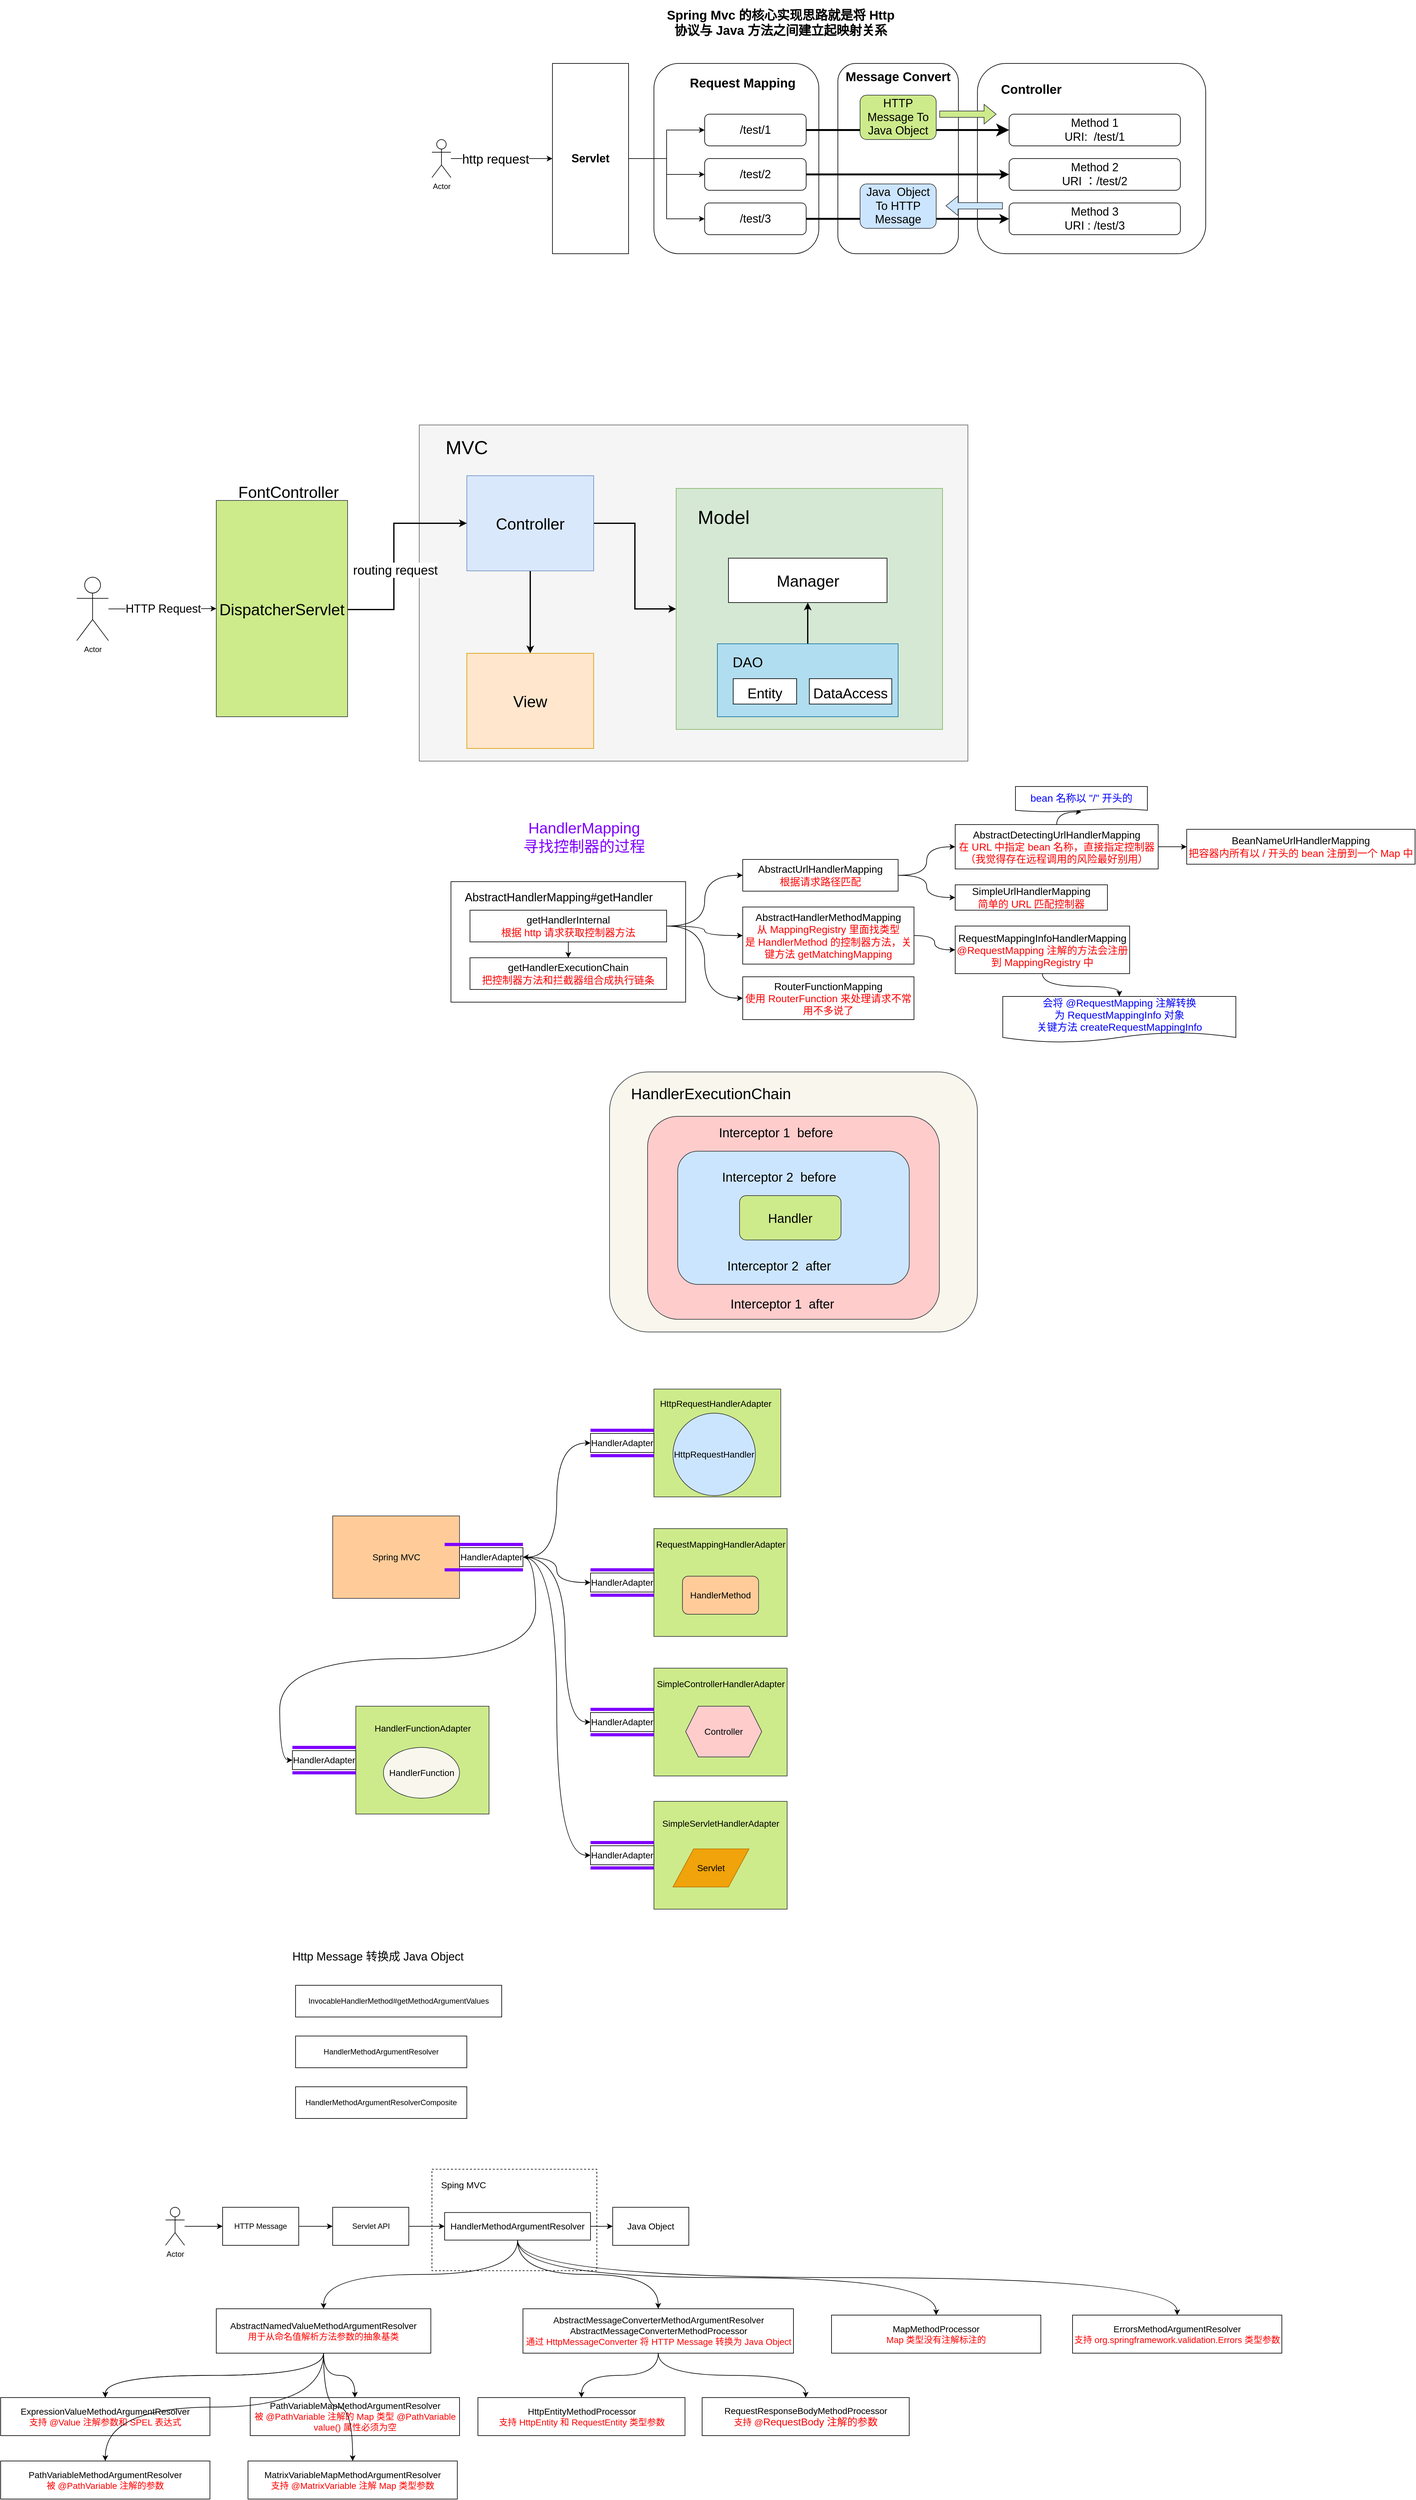 <mxfile version="22.0.8" type="github">
  <diagram name="第 1 页" id="0abql_iOvC0QdY2ZX0is">
    <mxGraphModel dx="2668" dy="525" grid="1" gridSize="10" guides="1" tooltips="1" connect="1" arrows="1" fold="1" page="1" pageScale="1" pageWidth="827" pageHeight="1169" math="0" shadow="0">
      <root>
        <mxCell id="0" />
        <mxCell id="1" parent="0" />
        <mxCell id="Q98ZkcQ8B9xDj1xsU-A5-8" value="" style="rounded=1;whiteSpace=wrap;html=1;fillColor=#f9f7ed;strokeColor=#36393d;" parent="1" vertex="1">
          <mxGeometry x="50" y="1800" width="580" height="410" as="geometry" />
        </mxCell>
        <mxCell id="10Tzt0Tq10bFXuyb6pFD-25" value="" style="rounded=1;whiteSpace=wrap;html=1;" parent="1" vertex="1">
          <mxGeometry x="410" y="210" width="190" height="300" as="geometry" />
        </mxCell>
        <mxCell id="10Tzt0Tq10bFXuyb6pFD-18" value="" style="rounded=1;whiteSpace=wrap;html=1;" parent="1" vertex="1">
          <mxGeometry x="120" y="210" width="260" height="300" as="geometry" />
        </mxCell>
        <mxCell id="10Tzt0Tq10bFXuyb6pFD-2" value="" style="rounded=1;whiteSpace=wrap;html=1;" parent="1" vertex="1">
          <mxGeometry x="630" y="210" width="360" height="300" as="geometry" />
        </mxCell>
        <mxCell id="10Tzt0Tq10bFXuyb6pFD-3" value="&lt;font style=&quot;font-size: 20px;&quot;&gt;&lt;b style=&quot;&quot;&gt;Controller&lt;/b&gt;&lt;/font&gt;" style="text;html=1;strokeColor=none;fillColor=none;align=center;verticalAlign=middle;whiteSpace=wrap;rounded=0;" parent="1" vertex="1">
          <mxGeometry x="670" y="230" width="90" height="40" as="geometry" />
        </mxCell>
        <mxCell id="10Tzt0Tq10bFXuyb6pFD-4" value="&lt;font style=&quot;font-size: 18px;&quot;&gt;Method 1&lt;br&gt;URI:&amp;nbsp; /test/1&lt;br&gt;&lt;/font&gt;" style="rounded=1;whiteSpace=wrap;html=1;" parent="1" vertex="1">
          <mxGeometry x="680" y="290" width="270" height="50" as="geometry" />
        </mxCell>
        <mxCell id="10Tzt0Tq10bFXuyb6pFD-5" value="&lt;font style=&quot;font-size: 18px;&quot;&gt;Method 2&lt;br&gt;URI ：/test/2&lt;br&gt;&lt;/font&gt;" style="rounded=1;whiteSpace=wrap;html=1;" parent="1" vertex="1">
          <mxGeometry x="680" y="360" width="270" height="50" as="geometry" />
        </mxCell>
        <mxCell id="10Tzt0Tq10bFXuyb6pFD-6" value="&lt;font style=&quot;font-size: 18px;&quot;&gt;Method 3&lt;br&gt;URI : /test/3&lt;br&gt;&lt;/font&gt;" style="rounded=1;whiteSpace=wrap;html=1;" parent="1" vertex="1">
          <mxGeometry x="680" y="430" width="270" height="50" as="geometry" />
        </mxCell>
        <mxCell id="10Tzt0Tq10bFXuyb6pFD-12" style="edgeStyle=orthogonalEdgeStyle;rounded=0;orthogonalLoop=1;jettySize=auto;html=1;" parent="1" source="10Tzt0Tq10bFXuyb6pFD-7" target="10Tzt0Tq10bFXuyb6pFD-9" edge="1">
          <mxGeometry relative="1" as="geometry" />
        </mxCell>
        <mxCell id="10Tzt0Tq10bFXuyb6pFD-14" style="edgeStyle=orthogonalEdgeStyle;rounded=0;orthogonalLoop=1;jettySize=auto;html=1;" parent="1" source="10Tzt0Tq10bFXuyb6pFD-7" target="10Tzt0Tq10bFXuyb6pFD-10" edge="1">
          <mxGeometry relative="1" as="geometry" />
        </mxCell>
        <mxCell id="10Tzt0Tq10bFXuyb6pFD-16" style="edgeStyle=orthogonalEdgeStyle;rounded=0;orthogonalLoop=1;jettySize=auto;html=1;entryX=0;entryY=0.5;entryDx=0;entryDy=0;" parent="1" source="10Tzt0Tq10bFXuyb6pFD-7" target="10Tzt0Tq10bFXuyb6pFD-11" edge="1">
          <mxGeometry relative="1" as="geometry" />
        </mxCell>
        <mxCell id="10Tzt0Tq10bFXuyb6pFD-7" value="&lt;font style=&quot;font-size: 18px;&quot;&gt;&lt;b&gt;Servlet&lt;/b&gt;&lt;/font&gt;" style="rounded=0;whiteSpace=wrap;html=1;" parent="1" vertex="1">
          <mxGeometry x="-40" y="210" width="120" height="300" as="geometry" />
        </mxCell>
        <mxCell id="10Tzt0Tq10bFXuyb6pFD-13" style="edgeStyle=orthogonalEdgeStyle;rounded=0;orthogonalLoop=1;jettySize=auto;html=1;endSize=11;strokeWidth=3;" parent="1" source="10Tzt0Tq10bFXuyb6pFD-9" target="10Tzt0Tq10bFXuyb6pFD-4" edge="1">
          <mxGeometry relative="1" as="geometry" />
        </mxCell>
        <mxCell id="10Tzt0Tq10bFXuyb6pFD-9" value="&lt;font style=&quot;font-size: 18px;&quot;&gt;/test/1&lt;/font&gt;" style="rounded=1;whiteSpace=wrap;html=1;" parent="1" vertex="1">
          <mxGeometry x="200" y="290" width="160" height="50" as="geometry" />
        </mxCell>
        <mxCell id="10Tzt0Tq10bFXuyb6pFD-15" style="edgeStyle=orthogonalEdgeStyle;rounded=0;orthogonalLoop=1;jettySize=auto;html=1;strokeWidth=3;" parent="1" source="10Tzt0Tq10bFXuyb6pFD-10" target="10Tzt0Tq10bFXuyb6pFD-5" edge="1">
          <mxGeometry relative="1" as="geometry" />
        </mxCell>
        <mxCell id="10Tzt0Tq10bFXuyb6pFD-10" value="&lt;font style=&quot;font-size: 18px;&quot;&gt;/test/2&lt;/font&gt;" style="rounded=1;whiteSpace=wrap;html=1;" parent="1" vertex="1">
          <mxGeometry x="200" y="360" width="160" height="50" as="geometry" />
        </mxCell>
        <mxCell id="10Tzt0Tq10bFXuyb6pFD-17" style="edgeStyle=orthogonalEdgeStyle;rounded=0;orthogonalLoop=1;jettySize=auto;html=1;strokeWidth=3;" parent="1" source="10Tzt0Tq10bFXuyb6pFD-11" target="10Tzt0Tq10bFXuyb6pFD-6" edge="1">
          <mxGeometry relative="1" as="geometry" />
        </mxCell>
        <mxCell id="10Tzt0Tq10bFXuyb6pFD-11" value="&lt;font style=&quot;font-size: 18px;&quot;&gt;/test/3&lt;/font&gt;" style="rounded=1;whiteSpace=wrap;html=1;" parent="1" vertex="1">
          <mxGeometry x="200" y="430" width="160" height="50" as="geometry" />
        </mxCell>
        <mxCell id="10Tzt0Tq10bFXuyb6pFD-19" value="&lt;font style=&quot;font-size: 20px;&quot;&gt;&lt;b style=&quot;&quot;&gt;Request Mapping&lt;/b&gt;&lt;/font&gt;" style="text;html=1;strokeColor=none;fillColor=none;align=center;verticalAlign=middle;whiteSpace=wrap;rounded=0;" parent="1" vertex="1">
          <mxGeometry x="175" y="220" width="170" height="40" as="geometry" />
        </mxCell>
        <mxCell id="10Tzt0Tq10bFXuyb6pFD-21" style="edgeStyle=orthogonalEdgeStyle;rounded=0;orthogonalLoop=1;jettySize=auto;html=1;" parent="1" source="10Tzt0Tq10bFXuyb6pFD-20" target="10Tzt0Tq10bFXuyb6pFD-7" edge="1">
          <mxGeometry relative="1" as="geometry" />
        </mxCell>
        <mxCell id="10Tzt0Tq10bFXuyb6pFD-22" value="&lt;font style=&quot;font-size: 20px;&quot;&gt;http request&lt;/font&gt;" style="edgeLabel;html=1;align=center;verticalAlign=middle;resizable=0;points=[];" parent="10Tzt0Tq10bFXuyb6pFD-21" vertex="1" connectable="0">
          <mxGeometry x="-0.287" y="-3" relative="1" as="geometry">
            <mxPoint x="13" y="-3" as="offset" />
          </mxGeometry>
        </mxCell>
        <mxCell id="10Tzt0Tq10bFXuyb6pFD-20" value="Actor" style="shape=umlActor;verticalLabelPosition=bottom;verticalAlign=top;html=1;outlineConnect=0;" parent="1" vertex="1">
          <mxGeometry x="-230" y="330" width="30" height="60" as="geometry" />
        </mxCell>
        <mxCell id="10Tzt0Tq10bFXuyb6pFD-23" value="&lt;font style=&quot;font-size: 20px;&quot;&gt;&lt;b style=&quot;&quot;&gt;Spring Mvc 的核心实现思路就是将 Http 协议与 Java 方法之间建立起映射关系&lt;/b&gt;&lt;/font&gt;" style="text;html=1;strokeColor=none;fillColor=none;align=center;verticalAlign=middle;whiteSpace=wrap;rounded=0;" parent="1" vertex="1">
          <mxGeometry x="130" y="110" width="380" height="70" as="geometry" />
        </mxCell>
        <mxCell id="10Tzt0Tq10bFXuyb6pFD-26" value="&lt;font style=&quot;font-size: 20px;&quot;&gt;&lt;b style=&quot;&quot;&gt;Message Convert&lt;/b&gt;&lt;/font&gt;" style="text;html=1;strokeColor=none;fillColor=none;align=center;verticalAlign=middle;whiteSpace=wrap;rounded=0;" parent="1" vertex="1">
          <mxGeometry x="420" y="210" width="170" height="40" as="geometry" />
        </mxCell>
        <mxCell id="10Tzt0Tq10bFXuyb6pFD-29" value="&lt;font style=&quot;font-size: 18px;&quot;&gt;HTTP Message To Java Object&lt;/font&gt;" style="rounded=1;whiteSpace=wrap;html=1;fillColor=#cdeb8b;strokeColor=#36393d;" parent="1" vertex="1">
          <mxGeometry x="445" y="260" width="120" height="70" as="geometry" />
        </mxCell>
        <mxCell id="10Tzt0Tq10bFXuyb6pFD-30" value="&lt;font style=&quot;font-size: 18px;&quot;&gt;Java&amp;nbsp; Object To HTTP Message&lt;/font&gt;" style="rounded=1;whiteSpace=wrap;html=1;fillColor=#cce5ff;strokeColor=#36393d;" parent="1" vertex="1">
          <mxGeometry x="445" y="400" width="120" height="70" as="geometry" />
        </mxCell>
        <mxCell id="10Tzt0Tq10bFXuyb6pFD-31" value="" style="shape=flexArrow;endArrow=classic;html=1;rounded=0;fillColor=#cdeb8b;strokeColor=#36393d;" parent="1" edge="1">
          <mxGeometry width="50" height="50" relative="1" as="geometry">
            <mxPoint x="570" y="290" as="sourcePoint" />
            <mxPoint x="660" y="290" as="targetPoint" />
          </mxGeometry>
        </mxCell>
        <mxCell id="10Tzt0Tq10bFXuyb6pFD-32" value="" style="shape=flexArrow;endArrow=classic;html=1;rounded=0;fillColor=#cce5ff;strokeColor=#36393d;" parent="1" edge="1">
          <mxGeometry width="50" height="50" relative="1" as="geometry">
            <mxPoint x="670" y="434.5" as="sourcePoint" />
            <mxPoint x="580" y="434.5" as="targetPoint" />
          </mxGeometry>
        </mxCell>
        <mxCell id="taZi2zHfxL4B1svhan_J-2" value="" style="rounded=0;whiteSpace=wrap;html=1;fillColor=#f5f5f5;fontColor=#333333;strokeColor=#666666;" parent="1" vertex="1">
          <mxGeometry x="-250" y="780" width="865" height="530" as="geometry" />
        </mxCell>
        <mxCell id="taZi2zHfxL4B1svhan_J-3" style="edgeStyle=orthogonalEdgeStyle;rounded=0;orthogonalLoop=1;jettySize=auto;html=1;fontSize=25;strokeWidth=2;" parent="1" source="taZi2zHfxL4B1svhan_J-5" target="taZi2zHfxL4B1svhan_J-7" edge="1">
          <mxGeometry relative="1" as="geometry" />
        </mxCell>
        <mxCell id="taZi2zHfxL4B1svhan_J-4" style="edgeStyle=orthogonalEdgeStyle;rounded=0;orthogonalLoop=1;jettySize=auto;html=1;exitX=0.5;exitY=1;exitDx=0;exitDy=0;fontSize=25;strokeWidth=2;" parent="1" source="taZi2zHfxL4B1svhan_J-5" target="taZi2zHfxL4B1svhan_J-6" edge="1">
          <mxGeometry relative="1" as="geometry" />
        </mxCell>
        <mxCell id="taZi2zHfxL4B1svhan_J-5" value="&lt;font style=&quot;font-size: 25px;&quot;&gt;Controller&lt;/font&gt;" style="rounded=0;whiteSpace=wrap;html=1;fillColor=#dae8fc;strokeColor=#6c8ebf;" parent="1" vertex="1">
          <mxGeometry x="-175" y="860" width="200" height="150" as="geometry" />
        </mxCell>
        <mxCell id="taZi2zHfxL4B1svhan_J-6" value="&lt;font style=&quot;font-size: 25px;&quot;&gt;View&lt;/font&gt;" style="rounded=0;whiteSpace=wrap;html=1;fillColor=#ffe6cc;strokeColor=#d79b00;" parent="1" vertex="1">
          <mxGeometry x="-175" y="1140" width="200" height="150" as="geometry" />
        </mxCell>
        <mxCell id="taZi2zHfxL4B1svhan_J-7" value="" style="rounded=0;whiteSpace=wrap;html=1;fillColor=#d5e8d4;strokeColor=#82b366;" parent="1" vertex="1">
          <mxGeometry x="155" y="880" width="420" height="380" as="geometry" />
        </mxCell>
        <mxCell id="taZi2zHfxL4B1svhan_J-8" style="edgeStyle=orthogonalEdgeStyle;rounded=0;orthogonalLoop=1;jettySize=auto;html=1;exitX=0.5;exitY=0;exitDx=0;exitDy=0;entryX=0.5;entryY=1;entryDx=0;entryDy=0;fontSize=30;strokeWidth=2;" parent="1" source="taZi2zHfxL4B1svhan_J-9" target="taZi2zHfxL4B1svhan_J-10" edge="1">
          <mxGeometry relative="1" as="geometry" />
        </mxCell>
        <mxCell id="taZi2zHfxL4B1svhan_J-9" value="" style="rounded=0;whiteSpace=wrap;html=1;fontSize=25;fillColor=#b1ddf0;strokeColor=#10739e;" parent="1" vertex="1">
          <mxGeometry x="220" y="1125" width="285" height="115" as="geometry" />
        </mxCell>
        <mxCell id="taZi2zHfxL4B1svhan_J-10" value="Manager" style="rounded=0;whiteSpace=wrap;html=1;fontSize=25;" parent="1" vertex="1">
          <mxGeometry x="237.5" y="990" width="250" height="70" as="geometry" />
        </mxCell>
        <mxCell id="taZi2zHfxL4B1svhan_J-11" value="&lt;font style=&quot;font-size: 30px;&quot;&gt;MVC&lt;/font&gt;" style="text;html=1;strokeColor=none;fillColor=none;align=center;verticalAlign=middle;whiteSpace=wrap;rounded=0;fontSize=25;" parent="1" vertex="1">
          <mxGeometry x="-230" y="790" width="110" height="50" as="geometry" />
        </mxCell>
        <mxCell id="taZi2zHfxL4B1svhan_J-12" value="&lt;font style=&quot;font-size: 30px;&quot;&gt;Model&lt;/font&gt;" style="text;html=1;strokeColor=none;fillColor=none;align=center;verticalAlign=middle;whiteSpace=wrap;rounded=0;fontSize=25;" parent="1" vertex="1">
          <mxGeometry x="175" y="900" width="110" height="50" as="geometry" />
        </mxCell>
        <mxCell id="taZi2zHfxL4B1svhan_J-13" value="&lt;font style=&quot;font-size: 22px;&quot;&gt;Entity&lt;/font&gt;" style="rounded=0;whiteSpace=wrap;html=1;fontSize=30;" parent="1" vertex="1">
          <mxGeometry x="245" y="1180" width="100" height="40" as="geometry" />
        </mxCell>
        <mxCell id="taZi2zHfxL4B1svhan_J-14" value="&lt;font style=&quot;font-size: 22px;&quot;&gt;DataAccess&lt;/font&gt;" style="rounded=0;whiteSpace=wrap;html=1;fontSize=30;" parent="1" vertex="1">
          <mxGeometry x="365" y="1180" width="130" height="40" as="geometry" />
        </mxCell>
        <mxCell id="taZi2zHfxL4B1svhan_J-15" value="DAO" style="text;html=1;strokeColor=none;fillColor=none;align=center;verticalAlign=middle;whiteSpace=wrap;rounded=0;fontSize=22;" parent="1" vertex="1">
          <mxGeometry x="237.5" y="1140" width="60" height="30" as="geometry" />
        </mxCell>
        <mxCell id="taZi2zHfxL4B1svhan_J-17" style="edgeStyle=orthogonalEdgeStyle;rounded=0;orthogonalLoop=1;jettySize=auto;html=1;entryX=0;entryY=0.5;entryDx=0;entryDy=0;strokeWidth=2;" parent="1" source="taZi2zHfxL4B1svhan_J-16" target="taZi2zHfxL4B1svhan_J-5" edge="1">
          <mxGeometry relative="1" as="geometry">
            <Array as="points">
              <mxPoint x="-290" y="1071" />
              <mxPoint x="-290" y="935" />
            </Array>
          </mxGeometry>
        </mxCell>
        <mxCell id="taZi2zHfxL4B1svhan_J-22" value="&lt;font style=&quot;font-size: 20px;&quot;&gt;routing request&lt;/font&gt;" style="edgeLabel;html=1;align=center;verticalAlign=middle;resizable=0;points=[];" parent="taZi2zHfxL4B1svhan_J-17" vertex="1" connectable="0">
          <mxGeometry x="-0.155" y="-2" relative="1" as="geometry">
            <mxPoint y="1" as="offset" />
          </mxGeometry>
        </mxCell>
        <mxCell id="taZi2zHfxL4B1svhan_J-16" value="&lt;font style=&quot;font-size: 25px;&quot;&gt;DispatcherServlet&lt;/font&gt;" style="rounded=0;whiteSpace=wrap;html=1;fillColor=#cdeb8b;strokeColor=#36393d;" parent="1" vertex="1">
          <mxGeometry x="-570" y="899" width="207" height="341" as="geometry" />
        </mxCell>
        <mxCell id="taZi2zHfxL4B1svhan_J-18" value="&lt;font style=&quot;font-size: 25px;&quot;&gt;FontController&lt;/font&gt;" style="text;html=1;strokeColor=none;fillColor=none;align=center;verticalAlign=middle;whiteSpace=wrap;rounded=0;" parent="1" vertex="1">
          <mxGeometry x="-526.5" y="870" width="140" height="30" as="geometry" />
        </mxCell>
        <mxCell id="taZi2zHfxL4B1svhan_J-20" style="edgeStyle=orthogonalEdgeStyle;rounded=0;orthogonalLoop=1;jettySize=auto;html=1;entryX=0;entryY=0.5;entryDx=0;entryDy=0;" parent="1" source="taZi2zHfxL4B1svhan_J-19" target="taZi2zHfxL4B1svhan_J-16" edge="1">
          <mxGeometry relative="1" as="geometry" />
        </mxCell>
        <mxCell id="taZi2zHfxL4B1svhan_J-21" value="&lt;font style=&quot;font-size: 18px;&quot;&gt;HTTP Request&lt;/font&gt;" style="edgeLabel;html=1;align=center;verticalAlign=middle;resizable=0;points=[];" parent="taZi2zHfxL4B1svhan_J-20" vertex="1" connectable="0">
          <mxGeometry x="-0.26" y="1" relative="1" as="geometry">
            <mxPoint x="23" y="1" as="offset" />
          </mxGeometry>
        </mxCell>
        <mxCell id="taZi2zHfxL4B1svhan_J-19" value="Actor" style="shape=umlActor;verticalLabelPosition=bottom;verticalAlign=top;html=1;outlineConnect=0;" parent="1" vertex="1">
          <mxGeometry x="-790" y="1020" width="50" height="100" as="geometry" />
        </mxCell>
        <mxCell id="3lszufqdUvXLjo91GpNb-1" value="" style="rounded=0;whiteSpace=wrap;html=1;" parent="1" vertex="1">
          <mxGeometry x="-200" y="1500" width="370" height="190" as="geometry" />
        </mxCell>
        <mxCell id="3lszufqdUvXLjo91GpNb-7" value="" style="edgeStyle=orthogonalEdgeStyle;orthogonalLoop=1;jettySize=auto;html=1;entryX=0;entryY=0.5;entryDx=0;entryDy=0;curved=1;" parent="1" source="3lszufqdUvXLjo91GpNb-2" target="3lszufqdUvXLjo91GpNb-6" edge="1">
          <mxGeometry relative="1" as="geometry" />
        </mxCell>
        <mxCell id="3lszufqdUvXLjo91GpNb-19" style="edgeStyle=orthogonalEdgeStyle;orthogonalLoop=1;jettySize=auto;html=1;entryX=0;entryY=0.5;entryDx=0;entryDy=0;curved=1;" parent="1" source="3lszufqdUvXLjo91GpNb-2" target="3lszufqdUvXLjo91GpNb-18" edge="1">
          <mxGeometry relative="1" as="geometry" />
        </mxCell>
        <mxCell id="3lszufqdUvXLjo91GpNb-26" style="edgeStyle=orthogonalEdgeStyle;orthogonalLoop=1;jettySize=auto;html=1;entryX=0;entryY=0.5;entryDx=0;entryDy=0;curved=1;" parent="1" source="3lszufqdUvXLjo91GpNb-2" target="3lszufqdUvXLjo91GpNb-25" edge="1">
          <mxGeometry relative="1" as="geometry" />
        </mxCell>
        <mxCell id="3lszufqdUvXLjo91GpNb-27" style="edgeStyle=orthogonalEdgeStyle;rounded=0;orthogonalLoop=1;jettySize=auto;html=1;entryX=0.5;entryY=0;entryDx=0;entryDy=0;" parent="1" source="3lszufqdUvXLjo91GpNb-2" target="3lszufqdUvXLjo91GpNb-3" edge="1">
          <mxGeometry relative="1" as="geometry" />
        </mxCell>
        <mxCell id="3lszufqdUvXLjo91GpNb-2" value="&lt;font style=&quot;font-size: 16px;&quot;&gt;getHandlerInternal&lt;br&gt;&lt;font color=&quot;#ff0000&quot;&gt;根据 http 请求获取控制器方法&lt;/font&gt;&lt;/font&gt;" style="rounded=0;whiteSpace=wrap;html=1;" parent="1" vertex="1">
          <mxGeometry x="-170" y="1545" width="310" height="50" as="geometry" />
        </mxCell>
        <mxCell id="3lszufqdUvXLjo91GpNb-3" value="&lt;font style=&quot;font-size: 16px;&quot;&gt;getHandlerExecutionChain&lt;br&gt;&lt;font color=&quot;#ff0000&quot;&gt;把控制器方法和拦截器组合成执行链条&lt;/font&gt;&lt;/font&gt;" style="rounded=0;whiteSpace=wrap;html=1;" parent="1" vertex="1">
          <mxGeometry x="-170" y="1620" width="310" height="50" as="geometry" />
        </mxCell>
        <mxCell id="3lszufqdUvXLjo91GpNb-4" value="&lt;font style=&quot;font-size: 18px;&quot;&gt;AbstractHandlerMapping#getHandler&lt;/font&gt;" style="text;html=1;strokeColor=none;fillColor=none;align=center;verticalAlign=middle;whiteSpace=wrap;rounded=0;" parent="1" vertex="1">
          <mxGeometry x="-190" y="1510" width="320" height="30" as="geometry" />
        </mxCell>
        <mxCell id="3lszufqdUvXLjo91GpNb-13" style="edgeStyle=orthogonalEdgeStyle;orthogonalLoop=1;jettySize=auto;html=1;entryX=0;entryY=0.5;entryDx=0;entryDy=0;curved=1;" parent="1" source="3lszufqdUvXLjo91GpNb-6" target="3lszufqdUvXLjo91GpNb-9" edge="1">
          <mxGeometry relative="1" as="geometry">
            <mxPoint x="565" y="1420" as="targetPoint" />
          </mxGeometry>
        </mxCell>
        <mxCell id="3lszufqdUvXLjo91GpNb-17" style="edgeStyle=orthogonalEdgeStyle;orthogonalLoop=1;jettySize=auto;html=1;entryX=0;entryY=0.5;entryDx=0;entryDy=0;exitX=1;exitY=0.5;exitDx=0;exitDy=0;curved=1;" parent="1" source="3lszufqdUvXLjo91GpNb-6" target="3lszufqdUvXLjo91GpNb-16" edge="1">
          <mxGeometry relative="1" as="geometry">
            <mxPoint x="575" y="1500" as="targetPoint" />
          </mxGeometry>
        </mxCell>
        <mxCell id="3lszufqdUvXLjo91GpNb-6" value="&lt;font style=&quot;&quot;&gt;&lt;font style=&quot;font-size: 16px;&quot;&gt;AbstractUrlHandlerMapping&lt;br&gt;&lt;font color=&quot;#ff0000&quot;&gt;根据请求路径匹配&lt;/font&gt;&lt;/font&gt;&lt;br&gt;&lt;/font&gt;" style="whiteSpace=wrap;html=1;rounded=0;" parent="1" vertex="1">
          <mxGeometry x="260" y="1465" width="245" height="50" as="geometry" />
        </mxCell>
        <mxCell id="3lszufqdUvXLjo91GpNb-12" value="" style="edgeStyle=orthogonalEdgeStyle;orthogonalLoop=1;jettySize=auto;html=1;curved=1;" parent="1" source="3lszufqdUvXLjo91GpNb-9" target="3lszufqdUvXLjo91GpNb-11" edge="1">
          <mxGeometry relative="1" as="geometry" />
        </mxCell>
        <mxCell id="3lszufqdUvXLjo91GpNb-15" value="" style="edgeStyle=orthogonalEdgeStyle;rounded=0;orthogonalLoop=1;jettySize=auto;html=1;" parent="1" source="3lszufqdUvXLjo91GpNb-9" target="3lszufqdUvXLjo91GpNb-14" edge="1">
          <mxGeometry relative="1" as="geometry" />
        </mxCell>
        <mxCell id="3lszufqdUvXLjo91GpNb-9" value="&lt;font style=&quot;&quot;&gt;&lt;font style=&quot;font-size: 16px;&quot;&gt;&lt;font style=&quot;&quot;&gt;AbstractDetectingUrlHandlerMapping&lt;br&gt;&lt;/font&gt;&lt;font color=&quot;#ff0000&quot; style=&quot;&quot;&gt;在 URL 中指定 bean 名称，直接指定控制器（我觉得存在远程调用的风险最好别用）&lt;/font&gt;&lt;/font&gt;&lt;br&gt;&lt;/font&gt;" style="whiteSpace=wrap;html=1;rounded=0;" parent="1" vertex="1">
          <mxGeometry x="595" y="1410" width="320" height="70" as="geometry" />
        </mxCell>
        <mxCell id="3lszufqdUvXLjo91GpNb-11" value="&lt;font color=&quot;#0000ff&quot; style=&quot;font-size: 16px;&quot;&gt;bean 名称以 &quot;/&quot; 开头的&lt;/font&gt;" style="shape=document;whiteSpace=wrap;html=1;boundedLbl=1;rounded=0;size=0.125;" parent="1" vertex="1">
          <mxGeometry x="690" y="1350" width="208" height="40" as="geometry" />
        </mxCell>
        <mxCell id="3lszufqdUvXLjo91GpNb-14" value="&lt;font style=&quot;&quot;&gt;&lt;font style=&quot;font-size: 16px;&quot;&gt;&lt;font style=&quot;&quot;&gt;BeanNameUrlHandlerMapping&lt;br&gt;&lt;/font&gt;&lt;font color=&quot;#ff0000&quot;&gt;把容器内所有以 / 开头的 bean 注册到一个 Map 中&lt;/font&gt;&lt;/font&gt;&lt;br&gt;&lt;/font&gt;" style="whiteSpace=wrap;html=1;rounded=0;" parent="1" vertex="1">
          <mxGeometry x="960" y="1417.5" width="360" height="55" as="geometry" />
        </mxCell>
        <mxCell id="3lszufqdUvXLjo91GpNb-16" value="&lt;font style=&quot;&quot;&gt;&lt;font style=&quot;font-size: 16px;&quot;&gt;&lt;font style=&quot;&quot;&gt;SimpleUrlHandlerMapping&lt;br&gt;&lt;/font&gt;&lt;font color=&quot;#ff0000&quot;&gt;简单的 URL 匹配控制器&lt;/font&gt;&lt;/font&gt;&lt;br&gt;&lt;/font&gt;" style="whiteSpace=wrap;html=1;rounded=0;" parent="1" vertex="1">
          <mxGeometry x="595" y="1505" width="240" height="40" as="geometry" />
        </mxCell>
        <mxCell id="3lszufqdUvXLjo91GpNb-22" style="edgeStyle=orthogonalEdgeStyle;orthogonalLoop=1;jettySize=auto;html=1;entryX=0;entryY=0.5;entryDx=0;entryDy=0;curved=1;" parent="1" source="3lszufqdUvXLjo91GpNb-18" target="3lszufqdUvXLjo91GpNb-21" edge="1">
          <mxGeometry relative="1" as="geometry">
            <mxPoint x="575" y="1597.5" as="targetPoint" />
          </mxGeometry>
        </mxCell>
        <mxCell id="3lszufqdUvXLjo91GpNb-18" value="&lt;font style=&quot;font-size: 16px;&quot;&gt;&lt;font style=&quot;&quot;&gt;&lt;font style=&quot;&quot;&gt;&lt;font style=&quot;&quot;&gt;AbstractHandlerMethodMapping&lt;br&gt;&lt;/font&gt;&lt;font style=&quot;&quot; color=&quot;#ff0000&quot;&gt;从&amp;nbsp;MappingRegistry 里面找类型是&amp;nbsp;&lt;/font&gt;&lt;/font&gt;&lt;font style=&quot;&quot; color=&quot;#ff0000&quot;&gt;HandlerMethod 的控制器方法，关键方法&amp;nbsp;&lt;/font&gt;&lt;/font&gt;&lt;font color=&quot;#ff0000&quot;&gt;getMatchingMapping&lt;/font&gt;&lt;/font&gt;" style="whiteSpace=wrap;html=1;rounded=0;" parent="1" vertex="1">
          <mxGeometry x="260" y="1540" width="270" height="90" as="geometry" />
        </mxCell>
        <mxCell id="3lszufqdUvXLjo91GpNb-24" value="" style="edgeStyle=orthogonalEdgeStyle;orthogonalLoop=1;jettySize=auto;html=1;curved=1;" parent="1" source="3lszufqdUvXLjo91GpNb-21" target="3lszufqdUvXLjo91GpNb-23" edge="1">
          <mxGeometry relative="1" as="geometry" />
        </mxCell>
        <mxCell id="3lszufqdUvXLjo91GpNb-21" value="&lt;font style=&quot;&quot;&gt;&lt;font style=&quot;font-size: 16px;&quot;&gt;&lt;font style=&quot;&quot;&gt;RequestMappingInfoHandlerMapping&lt;br&gt;&lt;/font&gt;&lt;font color=&quot;#ff0000&quot;&gt;@RequestMapping 注解的方法会注册到&amp;nbsp;MappingRegistry 中&lt;/font&gt;&lt;/font&gt;&lt;br&gt;&lt;/font&gt;" style="whiteSpace=wrap;html=1;rounded=0;" parent="1" vertex="1">
          <mxGeometry x="595" y="1570" width="275" height="75" as="geometry" />
        </mxCell>
        <mxCell id="3lszufqdUvXLjo91GpNb-23" value="&lt;font color=&quot;#0000ff&quot;&gt;&lt;font style=&quot;font-size: 16px;&quot;&gt;会将&amp;nbsp;@RequestMapping 注解转换为&amp;nbsp;RequestMappingInfo 对象&lt;br&gt;关键方法&amp;nbsp;&lt;/font&gt;&lt;font style=&quot;font-size: 16px;&quot;&gt;createRequestMappingInfo&lt;/font&gt;&lt;/font&gt;" style="shape=document;whiteSpace=wrap;html=1;boundedLbl=1;rounded=0;size=0.216;" parent="1" vertex="1">
          <mxGeometry x="670" y="1681" width="367.5" height="72.5" as="geometry" />
        </mxCell>
        <mxCell id="3lszufqdUvXLjo91GpNb-25" value="&lt;font style=&quot;font-size: 16px;&quot;&gt;RouterFunctionMapping&lt;br&gt;&lt;font color=&quot;#ff0000&quot;&gt;使用&amp;nbsp;RouterFunction 来处理请求不常用不多说了&lt;/font&gt;&lt;br&gt;&lt;/font&gt;" style="whiteSpace=wrap;html=1;rounded=0;" parent="1" vertex="1">
          <mxGeometry x="260" y="1650" width="270" height="67.5" as="geometry" />
        </mxCell>
        <mxCell id="3lszufqdUvXLjo91GpNb-28" value="&lt;font color=&quot;#7f00ff&quot; style=&quot;font-size: 24px;&quot;&gt;HandlerMapping &lt;br&gt;寻找控制器的过程&lt;/font&gt;" style="text;html=1;strokeColor=none;fillColor=none;align=center;verticalAlign=middle;whiteSpace=wrap;rounded=0;" parent="1" vertex="1">
          <mxGeometry x="-120" y="1400" width="260" height="60" as="geometry" />
        </mxCell>
        <mxCell id="Q98ZkcQ8B9xDj1xsU-A5-1" value="" style="rounded=1;whiteSpace=wrap;html=1;fillColor=#ffcccc;strokeColor=#36393d;" parent="1" vertex="1">
          <mxGeometry x="110" y="1870" width="460" height="320" as="geometry" />
        </mxCell>
        <mxCell id="Q98ZkcQ8B9xDj1xsU-A5-2" value="" style="rounded=1;whiteSpace=wrap;html=1;fillColor=#cce5ff;strokeColor=#36393d;" parent="1" vertex="1">
          <mxGeometry x="157.5" y="1925" width="365" height="210" as="geometry" />
        </mxCell>
        <mxCell id="Q98ZkcQ8B9xDj1xsU-A5-3" value="&lt;font style=&quot;font-size: 20px;&quot;&gt;Handler&lt;/font&gt;" style="rounded=1;whiteSpace=wrap;html=1;fillColor=#cdeb8b;strokeColor=#36393d;" parent="1" vertex="1">
          <mxGeometry x="255" y="1995" width="160" height="70" as="geometry" />
        </mxCell>
        <mxCell id="Q98ZkcQ8B9xDj1xsU-A5-4" value="&lt;font style=&quot;font-size: 20px;&quot;&gt;Interceptor 2&amp;nbsp; before&lt;/font&gt;" style="text;html=1;strokeColor=none;fillColor=none;align=center;verticalAlign=middle;whiteSpace=wrap;rounded=0;" parent="1" vertex="1">
          <mxGeometry x="215" y="1950" width="205" height="30" as="geometry" />
        </mxCell>
        <mxCell id="Q98ZkcQ8B9xDj1xsU-A5-5" value="&lt;font style=&quot;font-size: 20px;&quot;&gt;Interceptor 2&amp;nbsp; after&lt;/font&gt;" style="text;html=1;strokeColor=none;fillColor=none;align=center;verticalAlign=middle;whiteSpace=wrap;rounded=0;" parent="1" vertex="1">
          <mxGeometry x="215" y="2090" width="205" height="30" as="geometry" />
        </mxCell>
        <mxCell id="Q98ZkcQ8B9xDj1xsU-A5-6" value="&lt;font style=&quot;font-size: 20px;&quot;&gt;Interceptor 1&amp;nbsp; before&lt;/font&gt;" style="text;html=1;strokeColor=none;fillColor=none;align=center;verticalAlign=middle;whiteSpace=wrap;rounded=0;" parent="1" vertex="1">
          <mxGeometry x="210" y="1880" width="205" height="30" as="geometry" />
        </mxCell>
        <mxCell id="Q98ZkcQ8B9xDj1xsU-A5-7" value="&lt;font style=&quot;font-size: 20px;&quot;&gt;Interceptor 1&amp;nbsp; after&lt;/font&gt;" style="text;html=1;strokeColor=none;fillColor=none;align=center;verticalAlign=middle;whiteSpace=wrap;rounded=0;" parent="1" vertex="1">
          <mxGeometry x="220" y="2150" width="205" height="30" as="geometry" />
        </mxCell>
        <mxCell id="Q98ZkcQ8B9xDj1xsU-A5-9" value="&lt;font style=&quot;font-size: 24px;&quot;&gt;HandlerExecutionChain&lt;/font&gt;" style="text;html=1;strokeColor=none;fillColor=none;align=center;verticalAlign=middle;whiteSpace=wrap;rounded=0;" parent="1" vertex="1">
          <mxGeometry x="90" y="1810" width="240" height="50" as="geometry" />
        </mxCell>
        <mxCell id="3CwiVeuf_U36mDHTG-8X-5" value="&lt;font style=&quot;font-size: 14px;&quot;&gt;Spring MVC&lt;/font&gt;" style="rounded=0;whiteSpace=wrap;html=1;fillColor=#ffcc99;strokeColor=#36393d;" parent="1" vertex="1">
          <mxGeometry x="-386.5" y="2500" width="200" height="130" as="geometry" />
        </mxCell>
        <mxCell id="3CwiVeuf_U36mDHTG-8X-7" value="" style="line;strokeWidth=5;html=1;strokeColor=#7F00FF;" parent="1" vertex="1">
          <mxGeometry x="-210" y="2540" width="123.5" height="10" as="geometry" />
        </mxCell>
        <mxCell id="3CwiVeuf_U36mDHTG-8X-8" value="" style="line;strokeWidth=5;html=1;strokeColor=#7F00FF;" parent="1" vertex="1">
          <mxGeometry x="-210" y="2580" width="123.5" height="10" as="geometry" />
        </mxCell>
        <mxCell id="3CwiVeuf_U36mDHTG-8X-16" style="edgeStyle=orthogonalEdgeStyle;orthogonalLoop=1;jettySize=auto;html=1;entryX=0;entryY=0.5;entryDx=0;entryDy=0;startArrow=classic;startFill=1;curved=1;" parent="1" source="3CwiVeuf_U36mDHTG-8X-9" target="3CwiVeuf_U36mDHTG-8X-15" edge="1">
          <mxGeometry relative="1" as="geometry" />
        </mxCell>
        <mxCell id="3CwiVeuf_U36mDHTG-8X-25" style="edgeStyle=orthogonalEdgeStyle;orthogonalLoop=1;jettySize=auto;html=1;entryX=0;entryY=0.5;entryDx=0;entryDy=0;curved=1;" parent="1" source="3CwiVeuf_U36mDHTG-8X-9" target="3CwiVeuf_U36mDHTG-8X-22" edge="1">
          <mxGeometry relative="1" as="geometry" />
        </mxCell>
        <mxCell id="3CwiVeuf_U36mDHTG-8X-34" style="edgeStyle=orthogonalEdgeStyle;orthogonalLoop=1;jettySize=auto;html=1;entryX=0;entryY=0.5;entryDx=0;entryDy=0;curved=1;" parent="1" source="3CwiVeuf_U36mDHTG-8X-9" target="3CwiVeuf_U36mDHTG-8X-30" edge="1">
          <mxGeometry relative="1" as="geometry">
            <Array as="points">
              <mxPoint x="-20" y="2565" />
              <mxPoint x="-20" y="2825" />
            </Array>
          </mxGeometry>
        </mxCell>
        <mxCell id="3CwiVeuf_U36mDHTG-8X-44" style="edgeStyle=orthogonalEdgeStyle;orthogonalLoop=1;jettySize=auto;html=1;entryX=0;entryY=0.5;entryDx=0;entryDy=0;curved=1;" parent="1" source="3CwiVeuf_U36mDHTG-8X-9" target="3CwiVeuf_U36mDHTG-8X-39" edge="1">
          <mxGeometry relative="1" as="geometry" />
        </mxCell>
        <mxCell id="3CwiVeuf_U36mDHTG-8X-53" style="edgeStyle=orthogonalEdgeStyle;orthogonalLoop=1;jettySize=auto;html=1;entryX=0;entryY=0.5;entryDx=0;entryDy=0;exitX=1;exitY=0.5;exitDx=0;exitDy=0;curved=1;" parent="1" source="3CwiVeuf_U36mDHTG-8X-9" target="3CwiVeuf_U36mDHTG-8X-49" edge="1">
          <mxGeometry relative="1" as="geometry" />
        </mxCell>
        <mxCell id="3CwiVeuf_U36mDHTG-8X-9" value="&lt;font style=&quot;font-size: 14px;&quot;&gt;HandlerAdapter&lt;/font&gt;" style="rounded=0;whiteSpace=wrap;html=1;" parent="1" vertex="1">
          <mxGeometry x="-186.5" y="2550" width="100" height="30" as="geometry" />
        </mxCell>
        <mxCell id="3CwiVeuf_U36mDHTG-8X-10" value="" style="rounded=0;whiteSpace=wrap;html=1;fillColor=#cdeb8b;strokeColor=#36393d;" parent="1" vertex="1">
          <mxGeometry x="120" y="2300" width="200" height="170" as="geometry" />
        </mxCell>
        <mxCell id="3CwiVeuf_U36mDHTG-8X-11" value="&lt;font style=&quot;font-size: 14px;&quot;&gt;HttpRequestHandler&lt;/font&gt;" style="ellipse;whiteSpace=wrap;html=1;aspect=fixed;fillColor=#cce5ff;strokeColor=#36393d;" parent="1" vertex="1">
          <mxGeometry x="150" y="2338" width="130" height="130" as="geometry" />
        </mxCell>
        <mxCell id="3CwiVeuf_U36mDHTG-8X-12" value="&lt;font style=&quot;font-size: 14px;&quot;&gt;HttpRequestHandlerAdapter&lt;/font&gt;" style="text;html=1;strokeColor=none;fillColor=none;align=center;verticalAlign=middle;whiteSpace=wrap;rounded=0;" parent="1" vertex="1">
          <mxGeometry x="130" y="2308" width="175" height="30" as="geometry" />
        </mxCell>
        <mxCell id="3CwiVeuf_U36mDHTG-8X-13" value="" style="line;strokeWidth=5;html=1;strokeColor=#7F00FF;" parent="1" vertex="1">
          <mxGeometry x="20" y="2360" width="100" height="10" as="geometry" />
        </mxCell>
        <mxCell id="3CwiVeuf_U36mDHTG-8X-14" value="" style="line;strokeWidth=5;html=1;strokeColor=#7F00FF;" parent="1" vertex="1">
          <mxGeometry x="20" y="2400" width="100" height="10" as="geometry" />
        </mxCell>
        <mxCell id="3CwiVeuf_U36mDHTG-8X-15" value="&lt;font style=&quot;font-size: 14px;&quot;&gt;HandlerAdapter&lt;/font&gt;" style="rounded=0;whiteSpace=wrap;html=1;" parent="1" vertex="1">
          <mxGeometry x="20" y="2370" width="100" height="30" as="geometry" />
        </mxCell>
        <mxCell id="3CwiVeuf_U36mDHTG-8X-17" value="" style="rounded=0;whiteSpace=wrap;html=1;fillColor=#cdeb8b;strokeColor=#36393d;" parent="1" vertex="1">
          <mxGeometry x="120" y="2520" width="210" height="170" as="geometry" />
        </mxCell>
        <mxCell id="3CwiVeuf_U36mDHTG-8X-19" value="&lt;font style=&quot;font-size: 14px;&quot;&gt;RequestMappingHandlerAdapter&lt;/font&gt;" style="text;html=1;strokeColor=none;fillColor=none;align=center;verticalAlign=middle;whiteSpace=wrap;rounded=0;" parent="1" vertex="1">
          <mxGeometry x="137.5" y="2530" width="175" height="30" as="geometry" />
        </mxCell>
        <mxCell id="3CwiVeuf_U36mDHTG-8X-20" value="" style="line;strokeWidth=5;html=1;strokeColor=#7F00FF;" parent="1" vertex="1">
          <mxGeometry x="20" y="2580" width="100" height="10" as="geometry" />
        </mxCell>
        <mxCell id="3CwiVeuf_U36mDHTG-8X-21" value="" style="line;strokeWidth=5;html=1;strokeColor=#7F00FF;" parent="1" vertex="1">
          <mxGeometry x="20" y="2620" width="100" height="10" as="geometry" />
        </mxCell>
        <mxCell id="3CwiVeuf_U36mDHTG-8X-22" value="&lt;font style=&quot;font-size: 14px;&quot;&gt;HandlerAdapter&lt;/font&gt;" style="rounded=0;whiteSpace=wrap;html=1;" parent="1" vertex="1">
          <mxGeometry x="20" y="2590" width="100" height="30" as="geometry" />
        </mxCell>
        <mxCell id="3CwiVeuf_U36mDHTG-8X-24" value="&lt;font style=&quot;font-size: 14px;&quot;&gt;HandlerMethod&lt;/font&gt;" style="rounded=1;whiteSpace=wrap;html=1;fillColor=#ffcc99;strokeColor=#36393d;" parent="1" vertex="1">
          <mxGeometry x="165" y="2595" width="120" height="60" as="geometry" />
        </mxCell>
        <mxCell id="3CwiVeuf_U36mDHTG-8X-26" value="" style="rounded=0;whiteSpace=wrap;html=1;fillColor=#cdeb8b;strokeColor=#36393d;" parent="1" vertex="1">
          <mxGeometry x="120" y="2740" width="210" height="170" as="geometry" />
        </mxCell>
        <mxCell id="3CwiVeuf_U36mDHTG-8X-27" value="&lt;font style=&quot;font-size: 14px;&quot;&gt;SimpleControllerHandlerAdapter&lt;/font&gt;" style="text;html=1;strokeColor=none;fillColor=none;align=center;verticalAlign=middle;whiteSpace=wrap;rounded=0;" parent="1" vertex="1">
          <mxGeometry x="127.5" y="2750" width="195" height="30" as="geometry" />
        </mxCell>
        <mxCell id="3CwiVeuf_U36mDHTG-8X-28" value="" style="line;strokeWidth=5;html=1;strokeColor=#7F00FF;" parent="1" vertex="1">
          <mxGeometry x="20" y="2800" width="100" height="10" as="geometry" />
        </mxCell>
        <mxCell id="3CwiVeuf_U36mDHTG-8X-29" value="" style="line;strokeWidth=5;html=1;strokeColor=#7F00FF;" parent="1" vertex="1">
          <mxGeometry x="20" y="2840" width="100" height="10" as="geometry" />
        </mxCell>
        <mxCell id="3CwiVeuf_U36mDHTG-8X-30" value="&lt;font style=&quot;font-size: 14px;&quot;&gt;HandlerAdapter&lt;/font&gt;" style="rounded=0;whiteSpace=wrap;html=1;" parent="1" vertex="1">
          <mxGeometry x="20" y="2810" width="100" height="30" as="geometry" />
        </mxCell>
        <mxCell id="3CwiVeuf_U36mDHTG-8X-35" value="" style="rounded=0;whiteSpace=wrap;html=1;fillColor=#cdeb8b;strokeColor=#36393d;" parent="1" vertex="1">
          <mxGeometry x="120" y="2950" width="210" height="170" as="geometry" />
        </mxCell>
        <mxCell id="3CwiVeuf_U36mDHTG-8X-36" value="&lt;font style=&quot;font-size: 14px;&quot;&gt;SimpleServletHandlerAdapter&lt;/font&gt;" style="text;html=1;strokeColor=none;fillColor=none;align=center;verticalAlign=middle;whiteSpace=wrap;rounded=0;" parent="1" vertex="1">
          <mxGeometry x="137.5" y="2970" width="175" height="30" as="geometry" />
        </mxCell>
        <mxCell id="3CwiVeuf_U36mDHTG-8X-37" value="" style="line;strokeWidth=5;html=1;strokeColor=#7F00FF;" parent="1" vertex="1">
          <mxGeometry x="20" y="3010" width="100" height="10" as="geometry" />
        </mxCell>
        <mxCell id="3CwiVeuf_U36mDHTG-8X-38" value="" style="line;strokeWidth=5;html=1;strokeColor=#7F00FF;" parent="1" vertex="1">
          <mxGeometry x="20" y="3050" width="100" height="10" as="geometry" />
        </mxCell>
        <mxCell id="3CwiVeuf_U36mDHTG-8X-39" value="&lt;font style=&quot;font-size: 14px;&quot;&gt;HandlerAdapter&lt;/font&gt;" style="rounded=0;whiteSpace=wrap;html=1;" parent="1" vertex="1">
          <mxGeometry x="20" y="3020" width="100" height="30" as="geometry" />
        </mxCell>
        <mxCell id="3CwiVeuf_U36mDHTG-8X-41" value="&lt;font style=&quot;font-size: 14px;&quot;&gt;Servlet&lt;/font&gt;" style="shape=parallelogram;perimeter=parallelogramPerimeter;whiteSpace=wrap;html=1;fixedSize=1;fillColor=#f0a30a;fontColor=#000000;strokeColor=#BD7000;size=32.5;" parent="1" vertex="1">
          <mxGeometry x="150" y="3025" width="120" height="60" as="geometry" />
        </mxCell>
        <mxCell id="3CwiVeuf_U36mDHTG-8X-42" value="&lt;font style=&quot;font-size: 14px;&quot;&gt;Controller&lt;/font&gt;" style="shape=hexagon;perimeter=hexagonPerimeter2;whiteSpace=wrap;html=1;fixedSize=1;fillColor=#ffcccc;strokeColor=#36393d;" parent="1" vertex="1">
          <mxGeometry x="170" y="2800" width="120" height="80" as="geometry" />
        </mxCell>
        <mxCell id="3CwiVeuf_U36mDHTG-8X-45" value="" style="rounded=0;whiteSpace=wrap;html=1;fillColor=#cdeb8b;strokeColor=#36393d;" parent="1" vertex="1">
          <mxGeometry x="-350" y="2800" width="210" height="170" as="geometry" />
        </mxCell>
        <mxCell id="3CwiVeuf_U36mDHTG-8X-46" value="&lt;font style=&quot;font-size: 14px;&quot;&gt;HandlerFunctionAdapter&lt;/font&gt;" style="text;html=1;strokeColor=none;fillColor=none;align=center;verticalAlign=middle;whiteSpace=wrap;rounded=0;" parent="1" vertex="1">
          <mxGeometry x="-332.5" y="2820" width="175" height="30" as="geometry" />
        </mxCell>
        <mxCell id="3CwiVeuf_U36mDHTG-8X-47" value="" style="line;strokeWidth=5;html=1;strokeColor=#7F00FF;" parent="1" vertex="1">
          <mxGeometry x="-450" y="2860" width="100" height="10" as="geometry" />
        </mxCell>
        <mxCell id="3CwiVeuf_U36mDHTG-8X-48" value="" style="line;strokeWidth=5;html=1;strokeColor=#7F00FF;" parent="1" vertex="1">
          <mxGeometry x="-450" y="2900" width="100" height="10" as="geometry" />
        </mxCell>
        <mxCell id="3CwiVeuf_U36mDHTG-8X-49" value="&lt;font style=&quot;font-size: 14px;&quot;&gt;HandlerAdapter&lt;/font&gt;" style="rounded=0;whiteSpace=wrap;html=1;" parent="1" vertex="1">
          <mxGeometry x="-450" y="2870" width="100" height="30" as="geometry" />
        </mxCell>
        <mxCell id="3CwiVeuf_U36mDHTG-8X-51" value="&lt;font style=&quot;font-size: 14px;&quot;&gt;HandlerFunction&lt;/font&gt;" style="ellipse;whiteSpace=wrap;html=1;fillColor=#f9f7ed;strokeColor=#36393d;" parent="1" vertex="1">
          <mxGeometry x="-306.5" y="2865" width="120" height="80" as="geometry" />
        </mxCell>
        <mxCell id="_K4YShypGptqXT68-Soc-1" value="HandlerMethodArgumentResolverComposite" style="rounded=0;whiteSpace=wrap;html=1;" parent="1" vertex="1">
          <mxGeometry x="-445" y="3400" width="270" height="50" as="geometry" />
        </mxCell>
        <mxCell id="_K4YShypGptqXT68-Soc-2" value="HandlerMethodArgumentResolver" style="rounded=0;whiteSpace=wrap;html=1;" parent="1" vertex="1">
          <mxGeometry x="-445" y="3320" width="270" height="50" as="geometry" />
        </mxCell>
        <mxCell id="_K4YShypGptqXT68-Soc-3" value="InvocableHandlerMethod#getMethodArgumentValues" style="rounded=0;whiteSpace=wrap;html=1;" parent="1" vertex="1">
          <mxGeometry x="-445" y="3240" width="325" height="50" as="geometry" />
        </mxCell>
        <mxCell id="_K4YShypGptqXT68-Soc-4" value="&lt;font style=&quot;font-size: 18px;&quot;&gt;Http Message 转换成 Java Object&lt;/font&gt;" style="text;html=1;strokeColor=none;fillColor=none;align=center;verticalAlign=middle;whiteSpace=wrap;rounded=0;" parent="1" vertex="1">
          <mxGeometry x="-460" y="3170" width="290" height="50" as="geometry" />
        </mxCell>
        <mxCell id="_K4YShypGptqXT68-Soc-15" style="edgeStyle=orthogonalEdgeStyle;rounded=0;orthogonalLoop=1;jettySize=auto;html=1;" parent="1" source="_K4YShypGptqXT68-Soc-5" target="_K4YShypGptqXT68-Soc-6" edge="1">
          <mxGeometry relative="1" as="geometry" />
        </mxCell>
        <mxCell id="_K4YShypGptqXT68-Soc-5" value="Actor" style="shape=umlActor;verticalLabelPosition=bottom;verticalAlign=top;html=1;outlineConnect=0;" parent="1" vertex="1">
          <mxGeometry x="-650" y="3590" width="30" height="60" as="geometry" />
        </mxCell>
        <mxCell id="_K4YShypGptqXT68-Soc-14" style="edgeStyle=orthogonalEdgeStyle;rounded=0;orthogonalLoop=1;jettySize=auto;html=1;entryX=0;entryY=0.5;entryDx=0;entryDy=0;" parent="1" source="_K4YShypGptqXT68-Soc-6" target="_K4YShypGptqXT68-Soc-7" edge="1">
          <mxGeometry relative="1" as="geometry" />
        </mxCell>
        <mxCell id="_K4YShypGptqXT68-Soc-6" value="HTTP Message" style="rounded=0;whiteSpace=wrap;html=1;" parent="1" vertex="1">
          <mxGeometry x="-560" y="3590" width="120" height="60" as="geometry" />
        </mxCell>
        <mxCell id="_K4YShypGptqXT68-Soc-7" value="Servlet API" style="rounded=0;whiteSpace=wrap;html=1;" parent="1" vertex="1">
          <mxGeometry x="-386.5" y="3590" width="120" height="60" as="geometry" />
        </mxCell>
        <mxCell id="_K4YShypGptqXT68-Soc-8" value="" style="rounded=0;whiteSpace=wrap;html=1;dashed=1;" parent="1" vertex="1">
          <mxGeometry x="-230" y="3530" width="260" height="160" as="geometry" />
        </mxCell>
        <mxCell id="_K4YShypGptqXT68-Soc-17" value="" style="edgeStyle=orthogonalEdgeStyle;rounded=0;orthogonalLoop=1;jettySize=auto;html=1;" parent="1" source="_K4YShypGptqXT68-Soc-9" target="_K4YShypGptqXT68-Soc-16" edge="1">
          <mxGeometry relative="1" as="geometry" />
        </mxCell>
        <mxCell id="_K4YShypGptqXT68-Soc-19" style="edgeStyle=orthogonalEdgeStyle;orthogonalLoop=1;jettySize=auto;html=1;exitX=0.5;exitY=1;exitDx=0;exitDy=0;curved=1;" parent="1" source="_K4YShypGptqXT68-Soc-9" target="_K4YShypGptqXT68-Soc-18" edge="1">
          <mxGeometry relative="1" as="geometry" />
        </mxCell>
        <mxCell id="_K4YShypGptqXT68-Soc-23" style="edgeStyle=orthogonalEdgeStyle;orthogonalLoop=1;jettySize=auto;html=1;entryX=0.5;entryY=0;entryDx=0;entryDy=0;curved=1;exitX=0.5;exitY=1;exitDx=0;exitDy=0;" parent="1" source="_K4YShypGptqXT68-Soc-9" target="_K4YShypGptqXT68-Soc-22" edge="1">
          <mxGeometry relative="1" as="geometry" />
        </mxCell>
        <mxCell id="zdFqW6kIlWK-Jbg1lNn0-10" style="edgeStyle=orthogonalEdgeStyle;orthogonalLoop=1;jettySize=auto;html=1;curved=1;exitX=0.5;exitY=1;exitDx=0;exitDy=0;" edge="1" parent="1" source="_K4YShypGptqXT68-Soc-9" target="zdFqW6kIlWK-Jbg1lNn0-9">
          <mxGeometry relative="1" as="geometry" />
        </mxCell>
        <mxCell id="_K4YShypGptqXT68-Soc-9" value="&lt;font style=&quot;font-size: 14px;&quot;&gt;HandlerMethodArgumentResolver&lt;/font&gt;" style="rounded=0;whiteSpace=wrap;html=1;" parent="1" vertex="1">
          <mxGeometry x="-210" y="3598.25" width="230" height="43.5" as="geometry" />
        </mxCell>
        <mxCell id="_K4YShypGptqXT68-Soc-10" value="&lt;font style=&quot;font-size: 14px;&quot;&gt;Sping MVC&lt;/font&gt;" style="text;html=1;strokeColor=none;fillColor=none;align=center;verticalAlign=middle;whiteSpace=wrap;rounded=0;" parent="1" vertex="1">
          <mxGeometry x="-220" y="3540" width="80" height="30" as="geometry" />
        </mxCell>
        <mxCell id="_K4YShypGptqXT68-Soc-13" style="edgeStyle=orthogonalEdgeStyle;rounded=0;orthogonalLoop=1;jettySize=auto;html=1;entryX=0;entryY=0.5;entryDx=0;entryDy=0;" parent="1" source="_K4YShypGptqXT68-Soc-7" target="_K4YShypGptqXT68-Soc-9" edge="1">
          <mxGeometry relative="1" as="geometry" />
        </mxCell>
        <mxCell id="_K4YShypGptqXT68-Soc-16" value="&lt;font style=&quot;font-size: 14px;&quot;&gt;Java Object&lt;/font&gt;" style="whiteSpace=wrap;html=1;rounded=0;" parent="1" vertex="1">
          <mxGeometry x="55" y="3590" width="120" height="60" as="geometry" />
        </mxCell>
        <mxCell id="_K4YShypGptqXT68-Soc-18" value="&lt;font style=&quot;font-size: 14px;&quot;&gt;ErrorsMethodArgumentResolver&lt;br&gt;&lt;font color=&quot;#ff0000&quot;&gt;支持&amp;nbsp;org.springframework.validation.Errors 类型参数&lt;/font&gt;&lt;br&gt;&lt;/font&gt;" style="rounded=0;whiteSpace=wrap;html=1;" parent="1" vertex="1">
          <mxGeometry x="780" y="3760" width="330" height="60" as="geometry" />
        </mxCell>
        <mxCell id="_K4YShypGptqXT68-Soc-25" value="" style="edgeStyle=orthogonalEdgeStyle;orthogonalLoop=1;jettySize=auto;html=1;curved=1;" parent="1" source="_K4YShypGptqXT68-Soc-22" target="_K4YShypGptqXT68-Soc-24" edge="1">
          <mxGeometry relative="1" as="geometry" />
        </mxCell>
        <mxCell id="_K4YShypGptqXT68-Soc-27" style="edgeStyle=orthogonalEdgeStyle;orthogonalLoop=1;jettySize=auto;html=1;entryX=0.5;entryY=0;entryDx=0;entryDy=0;curved=1;" parent="1" source="_K4YShypGptqXT68-Soc-22" target="_K4YShypGptqXT68-Soc-26" edge="1">
          <mxGeometry relative="1" as="geometry" />
        </mxCell>
        <mxCell id="_K4YShypGptqXT68-Soc-22" value="&lt;font style=&quot;&quot;&gt;&lt;font style=&quot;font-size: 14px;&quot;&gt;&lt;font style=&quot;&quot;&gt;AbstractMessageConverterMethodArgumentResolver&lt;br&gt;AbstractMessageConverterMethodProcessor&lt;br&gt;&lt;/font&gt;&lt;font color=&quot;#ff0000&quot;&gt;通过 HttpMessageConverter 将 HTTP Message 转换为 Java Object&lt;/font&gt;&lt;/font&gt;&lt;br&gt;&lt;/font&gt;" style="rounded=0;whiteSpace=wrap;html=1;" parent="1" vertex="1">
          <mxGeometry x="-86.5" y="3750" width="426.5" height="70" as="geometry" />
        </mxCell>
        <mxCell id="_K4YShypGptqXT68-Soc-24" value="&lt;font style=&quot;&quot;&gt;&lt;font style=&quot;font-size: 14px;&quot;&gt;&lt;font style=&quot;&quot;&gt;HttpEntityMethodProcessor&lt;br&gt;&lt;/font&gt;&lt;font color=&quot;#ff0000&quot;&gt;支持&amp;nbsp;HttpEntity 和&amp;nbsp;RequestEntity 类型参数&lt;/font&gt;&lt;/font&gt;&lt;br&gt;&lt;/font&gt;" style="rounded=0;whiteSpace=wrap;html=1;" parent="1" vertex="1">
          <mxGeometry x="-157.5" y="3890" width="326.5" height="60" as="geometry" />
        </mxCell>
        <mxCell id="_K4YShypGptqXT68-Soc-26" value="&lt;font style=&quot;&quot;&gt;&lt;font style=&quot;&quot;&gt;&lt;font style=&quot;font-size: 14px;&quot;&gt;RequestResponseBodyMethodProcessor&lt;br&gt;&lt;/font&gt;&lt;font style=&quot;font-size: 14px;&quot; color=&quot;#ff0000&quot;&gt;支持 @&lt;/font&gt;&lt;/font&gt;&lt;/font&gt;&lt;font color=&quot;#ff0000&quot; size=&quot;3&quot;&gt;RequestBody 注解的参数&lt;/font&gt;" style="rounded=0;whiteSpace=wrap;html=1;" parent="1" vertex="1">
          <mxGeometry x="196" y="3890" width="326.5" height="60" as="geometry" />
        </mxCell>
        <mxCell id="zdFqW6kIlWK-Jbg1lNn0-1" value="&lt;font style=&quot;&quot;&gt;&lt;font style=&quot;font-size: 14px;&quot;&gt;MatrixVariableMapMethodArgumentResolver&lt;br&gt;&lt;font style=&quot;&quot; color=&quot;#ff0000&quot;&gt;支持 @&lt;span style=&quot;background-color: initial;&quot;&gt;MatrixVariable&amp;nbsp;注解 Map 类型参数&lt;/span&gt;&lt;/font&gt;&lt;/font&gt;&lt;br&gt;&lt;/font&gt;" style="rounded=0;whiteSpace=wrap;html=1;" vertex="1" parent="1">
          <mxGeometry x="-520" y="3990" width="330" height="60" as="geometry" />
        </mxCell>
        <mxCell id="zdFqW6kIlWK-Jbg1lNn0-3" value="&lt;font style=&quot;&quot;&gt;&lt;font style=&quot;font-size: 14px;&quot;&gt;&lt;font style=&quot;&quot;&gt;MapMethodProcessor&lt;br&gt;&lt;/font&gt;&lt;font color=&quot;#ff0000&quot;&gt;Map 类型没有注解标注的&lt;/font&gt;&lt;/font&gt;&lt;br&gt;&lt;/font&gt;" style="rounded=0;whiteSpace=wrap;html=1;" vertex="1" parent="1">
          <mxGeometry x="400" y="3760" width="330" height="60" as="geometry" />
        </mxCell>
        <mxCell id="zdFqW6kIlWK-Jbg1lNn0-4" style="edgeStyle=orthogonalEdgeStyle;orthogonalLoop=1;jettySize=auto;html=1;entryX=0.5;entryY=0;entryDx=0;entryDy=0;exitX=0.5;exitY=1;exitDx=0;exitDy=0;curved=1;" edge="1" parent="1" source="_K4YShypGptqXT68-Soc-9" target="zdFqW6kIlWK-Jbg1lNn0-3">
          <mxGeometry relative="1" as="geometry" />
        </mxCell>
        <mxCell id="zdFqW6kIlWK-Jbg1lNn0-5" value="&lt;font style=&quot;&quot;&gt;&lt;font style=&quot;font-size: 14px;&quot;&gt;&lt;font style=&quot;&quot;&gt;&lt;font style=&quot;&quot;&gt;PathVariableMapMethodArgumentResolver&lt;br&gt;&lt;/font&gt;&lt;font style=&quot;&quot; color=&quot;#ff0000&quot;&gt;被 @&lt;/font&gt;&lt;/font&gt;&lt;font color=&quot;#ff0000&quot;&gt;PathVariable 注解的 Map 类型&amp;nbsp;&lt;/font&gt;&lt;font style=&quot;border-color: var(--border-color);&quot;&gt;&lt;font style=&quot;border-color: var(--border-color);&quot; color=&quot;#ff0000&quot;&gt;@&lt;/font&gt;&lt;/font&gt;&lt;font style=&quot;border-color: var(--border-color);&quot; color=&quot;#ff0000&quot;&gt;PathVariable value() 属性必须为空&lt;/font&gt;&lt;/font&gt;&lt;br&gt;&lt;/font&gt;" style="rounded=0;whiteSpace=wrap;html=1;" vertex="1" parent="1">
          <mxGeometry x="-516.5" y="3890" width="330" height="60" as="geometry" />
        </mxCell>
        <mxCell id="zdFqW6kIlWK-Jbg1lNn0-7" value="&lt;font style=&quot;&quot;&gt;&lt;font style=&quot;font-size: 14px;&quot;&gt;&lt;font style=&quot;&quot;&gt;&lt;font style=&quot;&quot;&gt;PathVariableMethodArgumentResolver&lt;br&gt;&lt;/font&gt;&lt;font style=&quot;&quot; color=&quot;#ff0000&quot;&gt;被 @&lt;/font&gt;&lt;/font&gt;&lt;font style=&quot;&quot; color=&quot;#ff0000&quot;&gt;PathVariable 注解的参数&lt;/font&gt;&lt;/font&gt;&lt;br&gt;&lt;/font&gt;" style="rounded=0;whiteSpace=wrap;html=1;" vertex="1" parent="1">
          <mxGeometry x="-910" y="3990" width="330" height="60" as="geometry" />
        </mxCell>
        <mxCell id="zdFqW6kIlWK-Jbg1lNn0-11" style="edgeStyle=orthogonalEdgeStyle;orthogonalLoop=1;jettySize=auto;html=1;entryX=0.5;entryY=0;entryDx=0;entryDy=0;exitX=0.5;exitY=1;exitDx=0;exitDy=0;curved=1;" edge="1" parent="1" source="zdFqW6kIlWK-Jbg1lNn0-9" target="_K4YShypGptqXT68-Soc-20">
          <mxGeometry relative="1" as="geometry" />
        </mxCell>
        <mxCell id="zdFqW6kIlWK-Jbg1lNn0-12" style="edgeStyle=orthogonalEdgeStyle;orthogonalLoop=1;jettySize=auto;html=1;entryX=0.5;entryY=0;entryDx=0;entryDy=0;exitX=0.5;exitY=1;exitDx=0;exitDy=0;curved=1;" edge="1" parent="1" source="zdFqW6kIlWK-Jbg1lNn0-9" target="zdFqW6kIlWK-Jbg1lNn0-5">
          <mxGeometry relative="1" as="geometry" />
        </mxCell>
        <mxCell id="zdFqW6kIlWK-Jbg1lNn0-14" style="edgeStyle=orthogonalEdgeStyle;orthogonalLoop=1;jettySize=auto;html=1;exitX=0.5;exitY=1;exitDx=0;exitDy=0;curved=1;" edge="1" parent="1" source="zdFqW6kIlWK-Jbg1lNn0-9" target="zdFqW6kIlWK-Jbg1lNn0-1">
          <mxGeometry relative="1" as="geometry" />
        </mxCell>
        <mxCell id="zdFqW6kIlWK-Jbg1lNn0-9" value="&lt;font style=&quot;&quot;&gt;&lt;font style=&quot;font-size: 14px;&quot;&gt;&lt;font style=&quot;&quot;&gt;&lt;font style=&quot;&quot;&gt;AbstractNamedValueMethodArgumentResolver&lt;br&gt;&lt;/font&gt;&lt;/font&gt;&lt;font color=&quot;#ff0000&quot;&gt;用于从命名值解析方法参数的抽象基类&lt;/font&gt;&lt;/font&gt;&lt;br&gt;&lt;/font&gt;" style="rounded=0;whiteSpace=wrap;html=1;" vertex="1" parent="1">
          <mxGeometry x="-570" y="3750" width="338.25" height="70" as="geometry" />
        </mxCell>
        <mxCell id="zdFqW6kIlWK-Jbg1lNn0-15" value="" style="edgeStyle=orthogonalEdgeStyle;orthogonalLoop=1;jettySize=auto;html=1;entryX=0.5;entryY=0;entryDx=0;entryDy=0;exitX=0.5;exitY=1;exitDx=0;exitDy=0;curved=1;" edge="1" parent="1" source="zdFqW6kIlWK-Jbg1lNn0-9" target="_K4YShypGptqXT68-Soc-20">
          <mxGeometry relative="1" as="geometry">
            <mxPoint x="-401" y="3820" as="sourcePoint" />
            <mxPoint x="-795" y="3980" as="targetPoint" />
          </mxGeometry>
        </mxCell>
        <mxCell id="_K4YShypGptqXT68-Soc-20" value="&lt;font style=&quot;font-size: 14px;&quot;&gt;ExpressionValueMethodArgumentResolver&lt;br&gt;&lt;font color=&quot;#ff0000&quot;&gt;支持 @Value&lt;span style=&quot;background-color: initial;&quot;&gt;&amp;nbsp;注解参数和 SPEL 表达式&lt;/span&gt;&lt;/font&gt;&lt;br&gt;&lt;/font&gt;" style="rounded=0;whiteSpace=wrap;html=1;" parent="1" vertex="1">
          <mxGeometry x="-910" y="3890" width="330" height="60" as="geometry" />
        </mxCell>
        <mxCell id="zdFqW6kIlWK-Jbg1lNn0-16" style="edgeStyle=orthogonalEdgeStyle;orthogonalLoop=1;jettySize=auto;html=1;exitX=0.5;exitY=1;exitDx=0;exitDy=0;curved=1;" edge="1" parent="1" source="zdFqW6kIlWK-Jbg1lNn0-9" target="zdFqW6kIlWK-Jbg1lNn0-7">
          <mxGeometry relative="1" as="geometry" />
        </mxCell>
      </root>
    </mxGraphModel>
  </diagram>
</mxfile>
